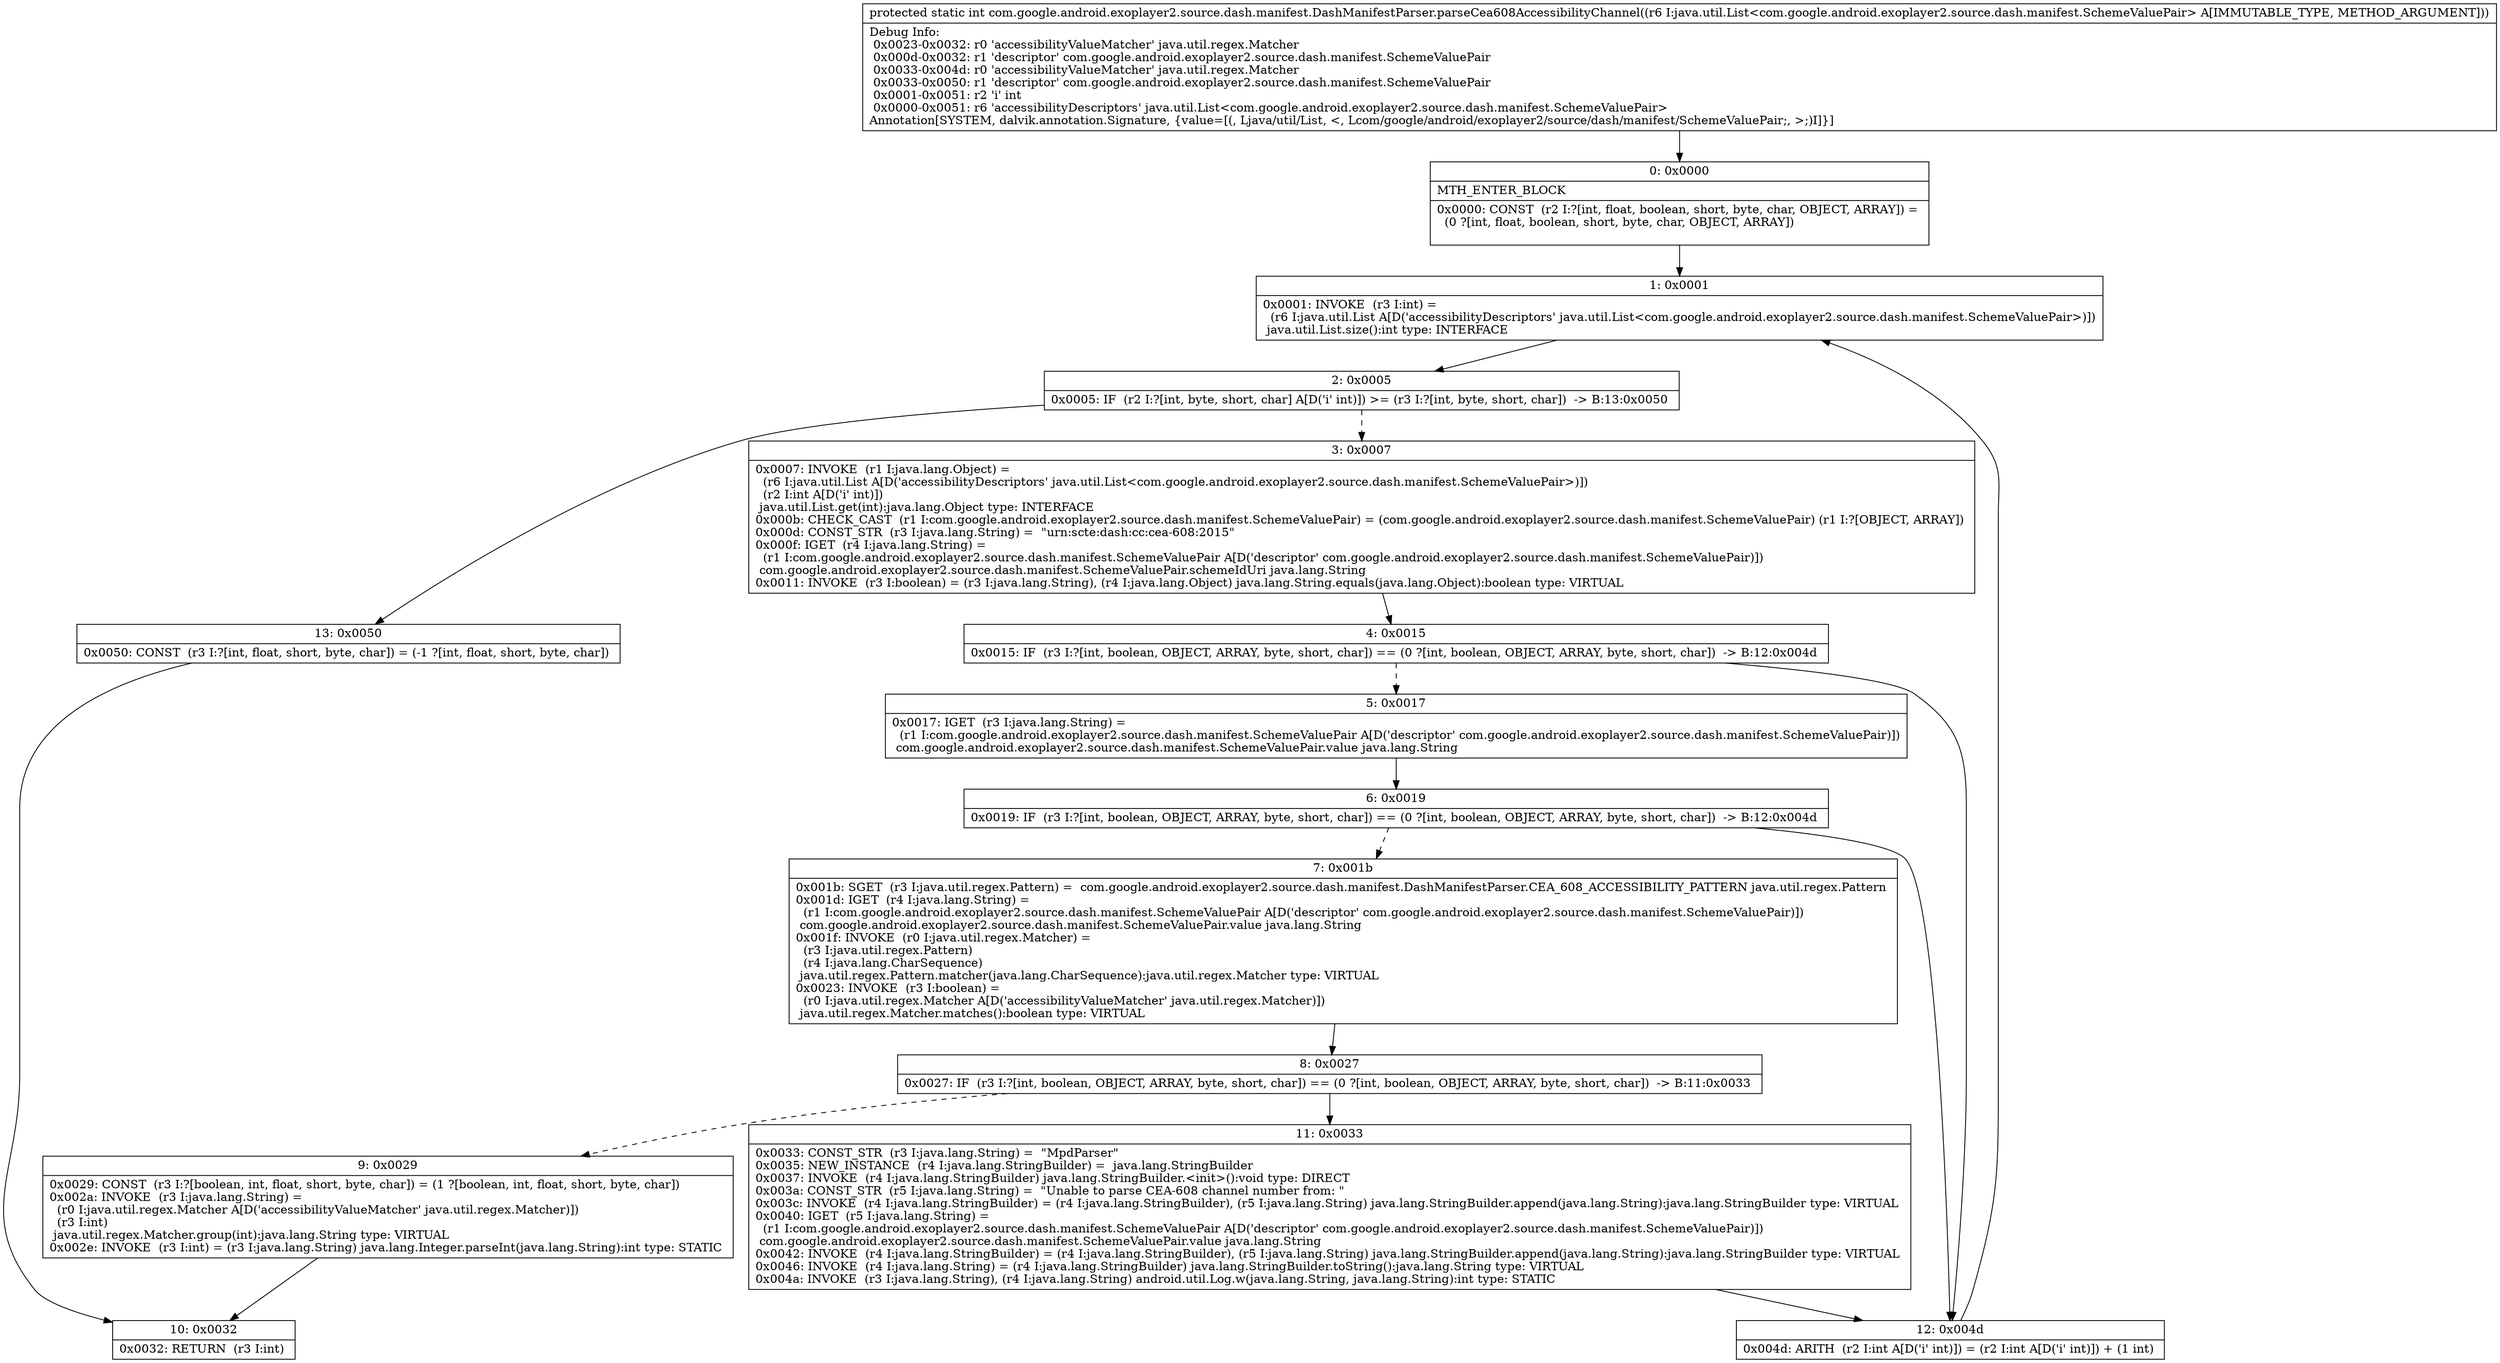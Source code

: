 digraph "CFG forcom.google.android.exoplayer2.source.dash.manifest.DashManifestParser.parseCea608AccessibilityChannel(Ljava\/util\/List;)I" {
Node_0 [shape=record,label="{0\:\ 0x0000|MTH_ENTER_BLOCK\l|0x0000: CONST  (r2 I:?[int, float, boolean, short, byte, char, OBJECT, ARRAY]) = \l  (0 ?[int, float, boolean, short, byte, char, OBJECT, ARRAY])\l \l}"];
Node_1 [shape=record,label="{1\:\ 0x0001|0x0001: INVOKE  (r3 I:int) = \l  (r6 I:java.util.List A[D('accessibilityDescriptors' java.util.List\<com.google.android.exoplayer2.source.dash.manifest.SchemeValuePair\>)])\l java.util.List.size():int type: INTERFACE \l}"];
Node_2 [shape=record,label="{2\:\ 0x0005|0x0005: IF  (r2 I:?[int, byte, short, char] A[D('i' int)]) \>= (r3 I:?[int, byte, short, char])  \-\> B:13:0x0050 \l}"];
Node_3 [shape=record,label="{3\:\ 0x0007|0x0007: INVOKE  (r1 I:java.lang.Object) = \l  (r6 I:java.util.List A[D('accessibilityDescriptors' java.util.List\<com.google.android.exoplayer2.source.dash.manifest.SchemeValuePair\>)])\l  (r2 I:int A[D('i' int)])\l java.util.List.get(int):java.lang.Object type: INTERFACE \l0x000b: CHECK_CAST  (r1 I:com.google.android.exoplayer2.source.dash.manifest.SchemeValuePair) = (com.google.android.exoplayer2.source.dash.manifest.SchemeValuePair) (r1 I:?[OBJECT, ARRAY]) \l0x000d: CONST_STR  (r3 I:java.lang.String) =  \"urn:scte:dash:cc:cea\-608:2015\" \l0x000f: IGET  (r4 I:java.lang.String) = \l  (r1 I:com.google.android.exoplayer2.source.dash.manifest.SchemeValuePair A[D('descriptor' com.google.android.exoplayer2.source.dash.manifest.SchemeValuePair)])\l com.google.android.exoplayer2.source.dash.manifest.SchemeValuePair.schemeIdUri java.lang.String \l0x0011: INVOKE  (r3 I:boolean) = (r3 I:java.lang.String), (r4 I:java.lang.Object) java.lang.String.equals(java.lang.Object):boolean type: VIRTUAL \l}"];
Node_4 [shape=record,label="{4\:\ 0x0015|0x0015: IF  (r3 I:?[int, boolean, OBJECT, ARRAY, byte, short, char]) == (0 ?[int, boolean, OBJECT, ARRAY, byte, short, char])  \-\> B:12:0x004d \l}"];
Node_5 [shape=record,label="{5\:\ 0x0017|0x0017: IGET  (r3 I:java.lang.String) = \l  (r1 I:com.google.android.exoplayer2.source.dash.manifest.SchemeValuePair A[D('descriptor' com.google.android.exoplayer2.source.dash.manifest.SchemeValuePair)])\l com.google.android.exoplayer2.source.dash.manifest.SchemeValuePair.value java.lang.String \l}"];
Node_6 [shape=record,label="{6\:\ 0x0019|0x0019: IF  (r3 I:?[int, boolean, OBJECT, ARRAY, byte, short, char]) == (0 ?[int, boolean, OBJECT, ARRAY, byte, short, char])  \-\> B:12:0x004d \l}"];
Node_7 [shape=record,label="{7\:\ 0x001b|0x001b: SGET  (r3 I:java.util.regex.Pattern) =  com.google.android.exoplayer2.source.dash.manifest.DashManifestParser.CEA_608_ACCESSIBILITY_PATTERN java.util.regex.Pattern \l0x001d: IGET  (r4 I:java.lang.String) = \l  (r1 I:com.google.android.exoplayer2.source.dash.manifest.SchemeValuePair A[D('descriptor' com.google.android.exoplayer2.source.dash.manifest.SchemeValuePair)])\l com.google.android.exoplayer2.source.dash.manifest.SchemeValuePair.value java.lang.String \l0x001f: INVOKE  (r0 I:java.util.regex.Matcher) = \l  (r3 I:java.util.regex.Pattern)\l  (r4 I:java.lang.CharSequence)\l java.util.regex.Pattern.matcher(java.lang.CharSequence):java.util.regex.Matcher type: VIRTUAL \l0x0023: INVOKE  (r3 I:boolean) = \l  (r0 I:java.util.regex.Matcher A[D('accessibilityValueMatcher' java.util.regex.Matcher)])\l java.util.regex.Matcher.matches():boolean type: VIRTUAL \l}"];
Node_8 [shape=record,label="{8\:\ 0x0027|0x0027: IF  (r3 I:?[int, boolean, OBJECT, ARRAY, byte, short, char]) == (0 ?[int, boolean, OBJECT, ARRAY, byte, short, char])  \-\> B:11:0x0033 \l}"];
Node_9 [shape=record,label="{9\:\ 0x0029|0x0029: CONST  (r3 I:?[boolean, int, float, short, byte, char]) = (1 ?[boolean, int, float, short, byte, char]) \l0x002a: INVOKE  (r3 I:java.lang.String) = \l  (r0 I:java.util.regex.Matcher A[D('accessibilityValueMatcher' java.util.regex.Matcher)])\l  (r3 I:int)\l java.util.regex.Matcher.group(int):java.lang.String type: VIRTUAL \l0x002e: INVOKE  (r3 I:int) = (r3 I:java.lang.String) java.lang.Integer.parseInt(java.lang.String):int type: STATIC \l}"];
Node_10 [shape=record,label="{10\:\ 0x0032|0x0032: RETURN  (r3 I:int) \l}"];
Node_11 [shape=record,label="{11\:\ 0x0033|0x0033: CONST_STR  (r3 I:java.lang.String) =  \"MpdParser\" \l0x0035: NEW_INSTANCE  (r4 I:java.lang.StringBuilder) =  java.lang.StringBuilder \l0x0037: INVOKE  (r4 I:java.lang.StringBuilder) java.lang.StringBuilder.\<init\>():void type: DIRECT \l0x003a: CONST_STR  (r5 I:java.lang.String) =  \"Unable to parse CEA\-608 channel number from: \" \l0x003c: INVOKE  (r4 I:java.lang.StringBuilder) = (r4 I:java.lang.StringBuilder), (r5 I:java.lang.String) java.lang.StringBuilder.append(java.lang.String):java.lang.StringBuilder type: VIRTUAL \l0x0040: IGET  (r5 I:java.lang.String) = \l  (r1 I:com.google.android.exoplayer2.source.dash.manifest.SchemeValuePair A[D('descriptor' com.google.android.exoplayer2.source.dash.manifest.SchemeValuePair)])\l com.google.android.exoplayer2.source.dash.manifest.SchemeValuePair.value java.lang.String \l0x0042: INVOKE  (r4 I:java.lang.StringBuilder) = (r4 I:java.lang.StringBuilder), (r5 I:java.lang.String) java.lang.StringBuilder.append(java.lang.String):java.lang.StringBuilder type: VIRTUAL \l0x0046: INVOKE  (r4 I:java.lang.String) = (r4 I:java.lang.StringBuilder) java.lang.StringBuilder.toString():java.lang.String type: VIRTUAL \l0x004a: INVOKE  (r3 I:java.lang.String), (r4 I:java.lang.String) android.util.Log.w(java.lang.String, java.lang.String):int type: STATIC \l}"];
Node_12 [shape=record,label="{12\:\ 0x004d|0x004d: ARITH  (r2 I:int A[D('i' int)]) = (r2 I:int A[D('i' int)]) + (1 int) \l}"];
Node_13 [shape=record,label="{13\:\ 0x0050|0x0050: CONST  (r3 I:?[int, float, short, byte, char]) = (\-1 ?[int, float, short, byte, char]) \l}"];
MethodNode[shape=record,label="{protected static int com.google.android.exoplayer2.source.dash.manifest.DashManifestParser.parseCea608AccessibilityChannel((r6 I:java.util.List\<com.google.android.exoplayer2.source.dash.manifest.SchemeValuePair\> A[IMMUTABLE_TYPE, METHOD_ARGUMENT]))  | Debug Info:\l  0x0023\-0x0032: r0 'accessibilityValueMatcher' java.util.regex.Matcher\l  0x000d\-0x0032: r1 'descriptor' com.google.android.exoplayer2.source.dash.manifest.SchemeValuePair\l  0x0033\-0x004d: r0 'accessibilityValueMatcher' java.util.regex.Matcher\l  0x0033\-0x0050: r1 'descriptor' com.google.android.exoplayer2.source.dash.manifest.SchemeValuePair\l  0x0001\-0x0051: r2 'i' int\l  0x0000\-0x0051: r6 'accessibilityDescriptors' java.util.List\<com.google.android.exoplayer2.source.dash.manifest.SchemeValuePair\>\lAnnotation[SYSTEM, dalvik.annotation.Signature, \{value=[(, Ljava\/util\/List, \<, Lcom\/google\/android\/exoplayer2\/source\/dash\/manifest\/SchemeValuePair;, \>;)I]\}]\l}"];
MethodNode -> Node_0;
Node_0 -> Node_1;
Node_1 -> Node_2;
Node_2 -> Node_3[style=dashed];
Node_2 -> Node_13;
Node_3 -> Node_4;
Node_4 -> Node_5[style=dashed];
Node_4 -> Node_12;
Node_5 -> Node_6;
Node_6 -> Node_7[style=dashed];
Node_6 -> Node_12;
Node_7 -> Node_8;
Node_8 -> Node_9[style=dashed];
Node_8 -> Node_11;
Node_9 -> Node_10;
Node_11 -> Node_12;
Node_12 -> Node_1;
Node_13 -> Node_10;
}

